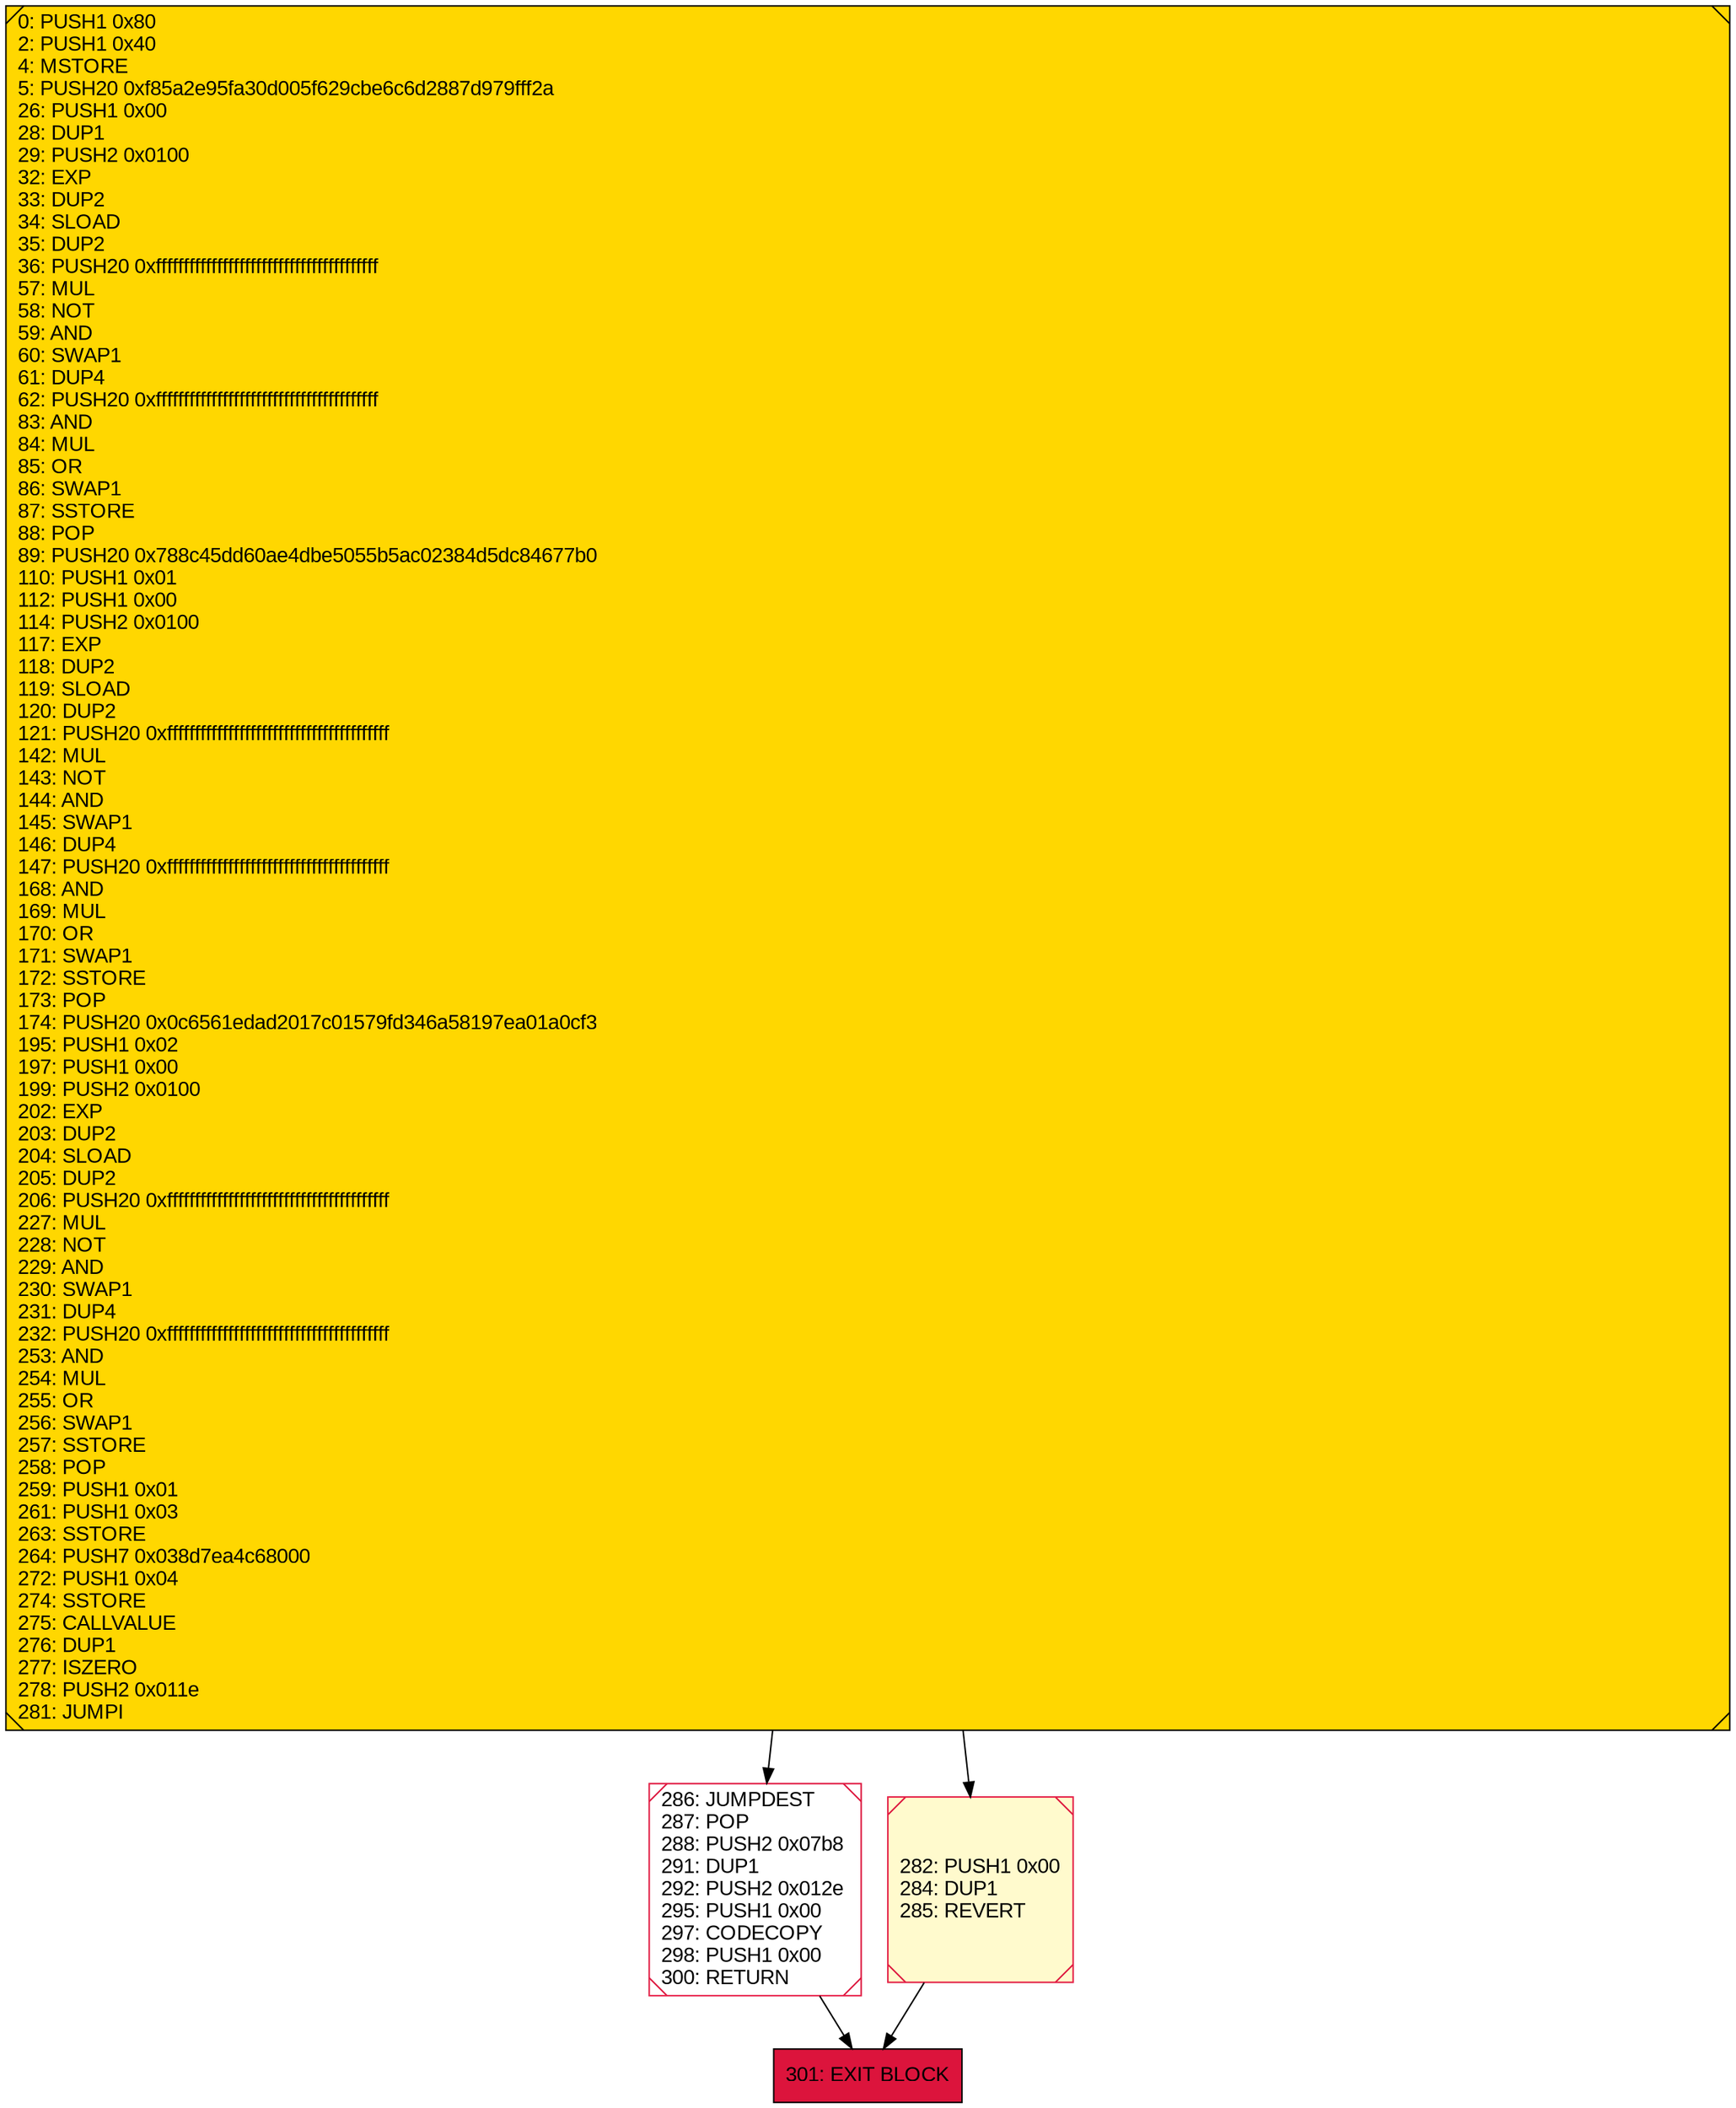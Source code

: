 digraph G {
bgcolor=transparent rankdir=UD;
node [shape=box style=filled color=black fillcolor=white fontname=arial fontcolor=black];
0 [label="0: PUSH1 0x80\l2: PUSH1 0x40\l4: MSTORE\l5: PUSH20 0xf85a2e95fa30d005f629cbe6c6d2887d979fff2a\l26: PUSH1 0x00\l28: DUP1\l29: PUSH2 0x0100\l32: EXP\l33: DUP2\l34: SLOAD\l35: DUP2\l36: PUSH20 0xffffffffffffffffffffffffffffffffffffffff\l57: MUL\l58: NOT\l59: AND\l60: SWAP1\l61: DUP4\l62: PUSH20 0xffffffffffffffffffffffffffffffffffffffff\l83: AND\l84: MUL\l85: OR\l86: SWAP1\l87: SSTORE\l88: POP\l89: PUSH20 0x788c45dd60ae4dbe5055b5ac02384d5dc84677b0\l110: PUSH1 0x01\l112: PUSH1 0x00\l114: PUSH2 0x0100\l117: EXP\l118: DUP2\l119: SLOAD\l120: DUP2\l121: PUSH20 0xffffffffffffffffffffffffffffffffffffffff\l142: MUL\l143: NOT\l144: AND\l145: SWAP1\l146: DUP4\l147: PUSH20 0xffffffffffffffffffffffffffffffffffffffff\l168: AND\l169: MUL\l170: OR\l171: SWAP1\l172: SSTORE\l173: POP\l174: PUSH20 0x0c6561edad2017c01579fd346a58197ea01a0cf3\l195: PUSH1 0x02\l197: PUSH1 0x00\l199: PUSH2 0x0100\l202: EXP\l203: DUP2\l204: SLOAD\l205: DUP2\l206: PUSH20 0xffffffffffffffffffffffffffffffffffffffff\l227: MUL\l228: NOT\l229: AND\l230: SWAP1\l231: DUP4\l232: PUSH20 0xffffffffffffffffffffffffffffffffffffffff\l253: AND\l254: MUL\l255: OR\l256: SWAP1\l257: SSTORE\l258: POP\l259: PUSH1 0x01\l261: PUSH1 0x03\l263: SSTORE\l264: PUSH7 0x038d7ea4c68000\l272: PUSH1 0x04\l274: SSTORE\l275: CALLVALUE\l276: DUP1\l277: ISZERO\l278: PUSH2 0x011e\l281: JUMPI\l" fillcolor=lemonchiffon shape=Msquare fillcolor=gold ];
286 [label="286: JUMPDEST\l287: POP\l288: PUSH2 0x07b8\l291: DUP1\l292: PUSH2 0x012e\l295: PUSH1 0x00\l297: CODECOPY\l298: PUSH1 0x00\l300: RETURN\l" shape=Msquare color=crimson ];
282 [label="282: PUSH1 0x00\l284: DUP1\l285: REVERT\l" fillcolor=lemonchiffon shape=Msquare color=crimson ];
301 [label="301: EXIT BLOCK\l" fillcolor=crimson ];
0 -> 286;
282 -> 301;
0 -> 282;
286 -> 301;
}